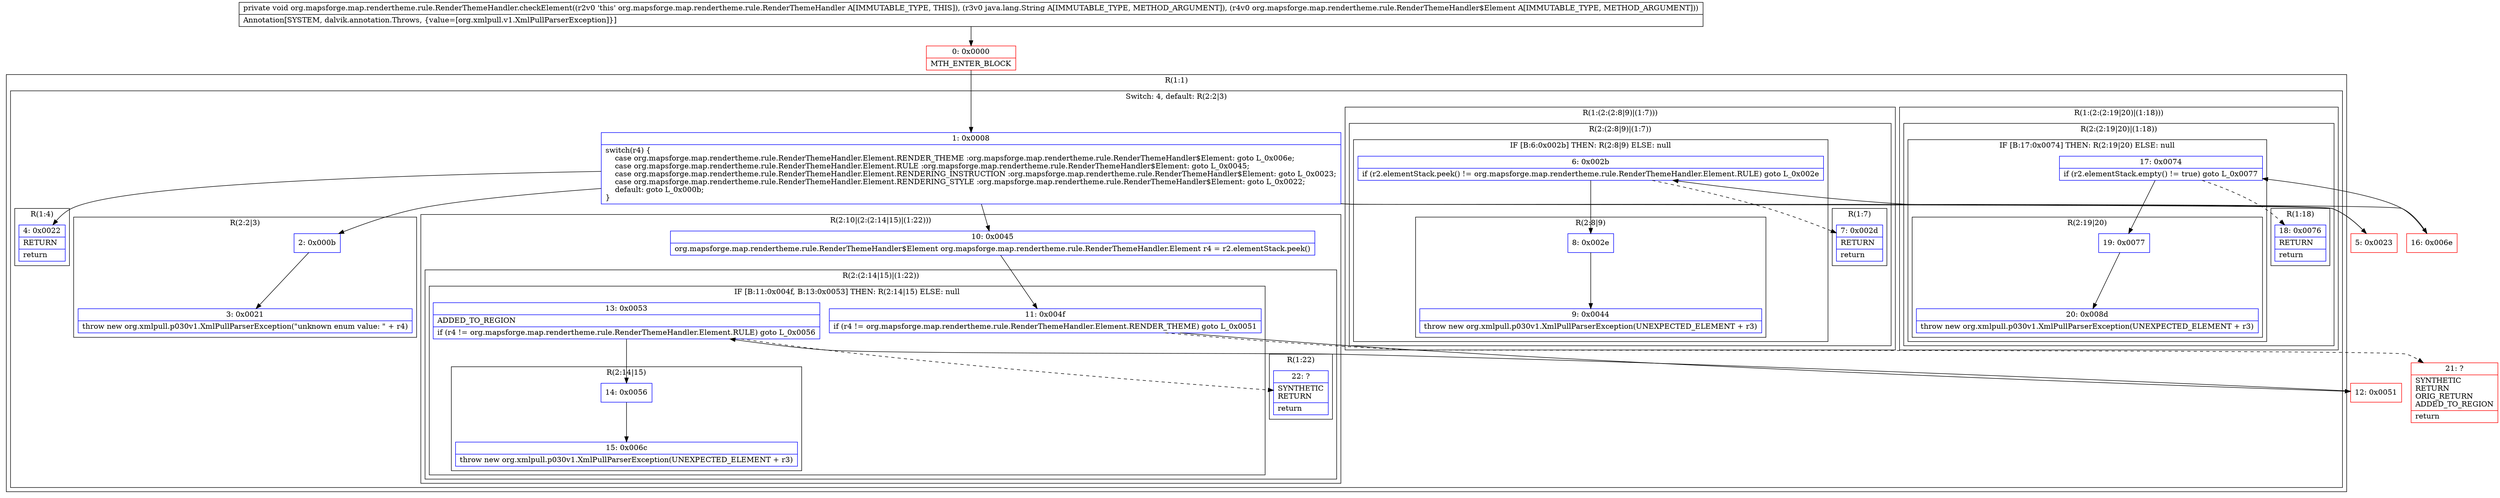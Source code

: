 digraph "CFG fororg.mapsforge.map.rendertheme.rule.RenderThemeHandler.checkElement(Ljava\/lang\/String;Lorg\/mapsforge\/map\/rendertheme\/rule\/RenderThemeHandler$Element;)V" {
subgraph cluster_Region_2080181148 {
label = "R(1:1)";
node [shape=record,color=blue];
subgraph cluster_SwitchRegion_1148808463 {
label = "Switch: 4, default: R(2:2|3)";
node [shape=record,color=blue];
Node_1 [shape=record,label="{1\:\ 0x0008|switch(r4) \{\l    case org.mapsforge.map.rendertheme.rule.RenderThemeHandler.Element.RENDER_THEME :org.mapsforge.map.rendertheme.rule.RenderThemeHandler$Element: goto L_0x006e;\l    case org.mapsforge.map.rendertheme.rule.RenderThemeHandler.Element.RULE :org.mapsforge.map.rendertheme.rule.RenderThemeHandler$Element: goto L_0x0045;\l    case org.mapsforge.map.rendertheme.rule.RenderThemeHandler.Element.RENDERING_INSTRUCTION :org.mapsforge.map.rendertheme.rule.RenderThemeHandler$Element: goto L_0x0023;\l    case org.mapsforge.map.rendertheme.rule.RenderThemeHandler.Element.RENDERING_STYLE :org.mapsforge.map.rendertheme.rule.RenderThemeHandler$Element: goto L_0x0022;\l    default: goto L_0x000b;\l\}\l}"];
subgraph cluster_Region_1894069331 {
label = "R(1:(2:(2:19|20)|(1:18)))";
node [shape=record,color=blue];
subgraph cluster_Region_621297122 {
label = "R(2:(2:19|20)|(1:18))";
node [shape=record,color=blue];
subgraph cluster_IfRegion_909800244 {
label = "IF [B:17:0x0074] THEN: R(2:19|20) ELSE: null";
node [shape=record,color=blue];
Node_17 [shape=record,label="{17\:\ 0x0074|if (r2.elementStack.empty() != true) goto L_0x0077\l}"];
subgraph cluster_Region_958685673 {
label = "R(2:19|20)";
node [shape=record,color=blue];
Node_19 [shape=record,label="{19\:\ 0x0077}"];
Node_20 [shape=record,label="{20\:\ 0x008d|throw new org.xmlpull.p030v1.XmlPullParserException(UNEXPECTED_ELEMENT + r3)\l}"];
}
}
subgraph cluster_Region_1614454066 {
label = "R(1:18)";
node [shape=record,color=blue];
Node_18 [shape=record,label="{18\:\ 0x0076|RETURN\l|return\l}"];
}
}
}
subgraph cluster_Region_2044162484 {
label = "R(2:10|(2:(2:14|15)|(1:22)))";
node [shape=record,color=blue];
Node_10 [shape=record,label="{10\:\ 0x0045|org.mapsforge.map.rendertheme.rule.RenderThemeHandler$Element org.mapsforge.map.rendertheme.rule.RenderThemeHandler.Element r4 = r2.elementStack.peek()\l}"];
subgraph cluster_Region_79252474 {
label = "R(2:(2:14|15)|(1:22))";
node [shape=record,color=blue];
subgraph cluster_IfRegion_260222993 {
label = "IF [B:11:0x004f, B:13:0x0053] THEN: R(2:14|15) ELSE: null";
node [shape=record,color=blue];
Node_11 [shape=record,label="{11\:\ 0x004f|if (r4 != org.mapsforge.map.rendertheme.rule.RenderThemeHandler.Element.RENDER_THEME) goto L_0x0051\l}"];
Node_13 [shape=record,label="{13\:\ 0x0053|ADDED_TO_REGION\l|if (r4 != org.mapsforge.map.rendertheme.rule.RenderThemeHandler.Element.RULE) goto L_0x0056\l}"];
subgraph cluster_Region_1635724170 {
label = "R(2:14|15)";
node [shape=record,color=blue];
Node_14 [shape=record,label="{14\:\ 0x0056}"];
Node_15 [shape=record,label="{15\:\ 0x006c|throw new org.xmlpull.p030v1.XmlPullParserException(UNEXPECTED_ELEMENT + r3)\l}"];
}
}
subgraph cluster_Region_2077111653 {
label = "R(1:22)";
node [shape=record,color=blue];
Node_22 [shape=record,label="{22\:\ ?|SYNTHETIC\lRETURN\l|return\l}"];
}
}
}
subgraph cluster_Region_1328145443 {
label = "R(1:(2:(2:8|9)|(1:7)))";
node [shape=record,color=blue];
subgraph cluster_Region_25268391 {
label = "R(2:(2:8|9)|(1:7))";
node [shape=record,color=blue];
subgraph cluster_IfRegion_431671398 {
label = "IF [B:6:0x002b] THEN: R(2:8|9) ELSE: null";
node [shape=record,color=blue];
Node_6 [shape=record,label="{6\:\ 0x002b|if (r2.elementStack.peek() != org.mapsforge.map.rendertheme.rule.RenderThemeHandler.Element.RULE) goto L_0x002e\l}"];
subgraph cluster_Region_332772137 {
label = "R(2:8|9)";
node [shape=record,color=blue];
Node_8 [shape=record,label="{8\:\ 0x002e}"];
Node_9 [shape=record,label="{9\:\ 0x0044|throw new org.xmlpull.p030v1.XmlPullParserException(UNEXPECTED_ELEMENT + r3)\l}"];
}
}
subgraph cluster_Region_333268364 {
label = "R(1:7)";
node [shape=record,color=blue];
Node_7 [shape=record,label="{7\:\ 0x002d|RETURN\l|return\l}"];
}
}
}
subgraph cluster_Region_517270520 {
label = "R(1:4)";
node [shape=record,color=blue];
Node_4 [shape=record,label="{4\:\ 0x0022|RETURN\l|return\l}"];
}
subgraph cluster_Region_1373825468 {
label = "R(2:2|3)";
node [shape=record,color=blue];
Node_2 [shape=record,label="{2\:\ 0x000b}"];
Node_3 [shape=record,label="{3\:\ 0x0021|throw new org.xmlpull.p030v1.XmlPullParserException(\"unknown enum value: \" + r4)\l}"];
}
}
}
Node_0 [shape=record,color=red,label="{0\:\ 0x0000|MTH_ENTER_BLOCK\l}"];
Node_5 [shape=record,color=red,label="{5\:\ 0x0023}"];
Node_12 [shape=record,color=red,label="{12\:\ 0x0051}"];
Node_16 [shape=record,color=red,label="{16\:\ 0x006e}"];
Node_21 [shape=record,color=red,label="{21\:\ ?|SYNTHETIC\lRETURN\lORIG_RETURN\lADDED_TO_REGION\l|return\l}"];
MethodNode[shape=record,label="{private void org.mapsforge.map.rendertheme.rule.RenderThemeHandler.checkElement((r2v0 'this' org.mapsforge.map.rendertheme.rule.RenderThemeHandler A[IMMUTABLE_TYPE, THIS]), (r3v0 java.lang.String A[IMMUTABLE_TYPE, METHOD_ARGUMENT]), (r4v0 org.mapsforge.map.rendertheme.rule.RenderThemeHandler$Element A[IMMUTABLE_TYPE, METHOD_ARGUMENT]))  | Annotation[SYSTEM, dalvik.annotation.Throws, \{value=[org.xmlpull.v1.XmlPullParserException]\}]\l}"];
MethodNode -> Node_0;
Node_1 -> Node_2;
Node_1 -> Node_4;
Node_1 -> Node_5;
Node_1 -> Node_10;
Node_1 -> Node_16;
Node_17 -> Node_18[style=dashed];
Node_17 -> Node_19;
Node_19 -> Node_20;
Node_10 -> Node_11;
Node_11 -> Node_12;
Node_11 -> Node_21[style=dashed];
Node_13 -> Node_14;
Node_13 -> Node_22[style=dashed];
Node_14 -> Node_15;
Node_6 -> Node_7[style=dashed];
Node_6 -> Node_8;
Node_8 -> Node_9;
Node_2 -> Node_3;
Node_0 -> Node_1;
Node_5 -> Node_6;
Node_12 -> Node_13;
Node_16 -> Node_17;
}

